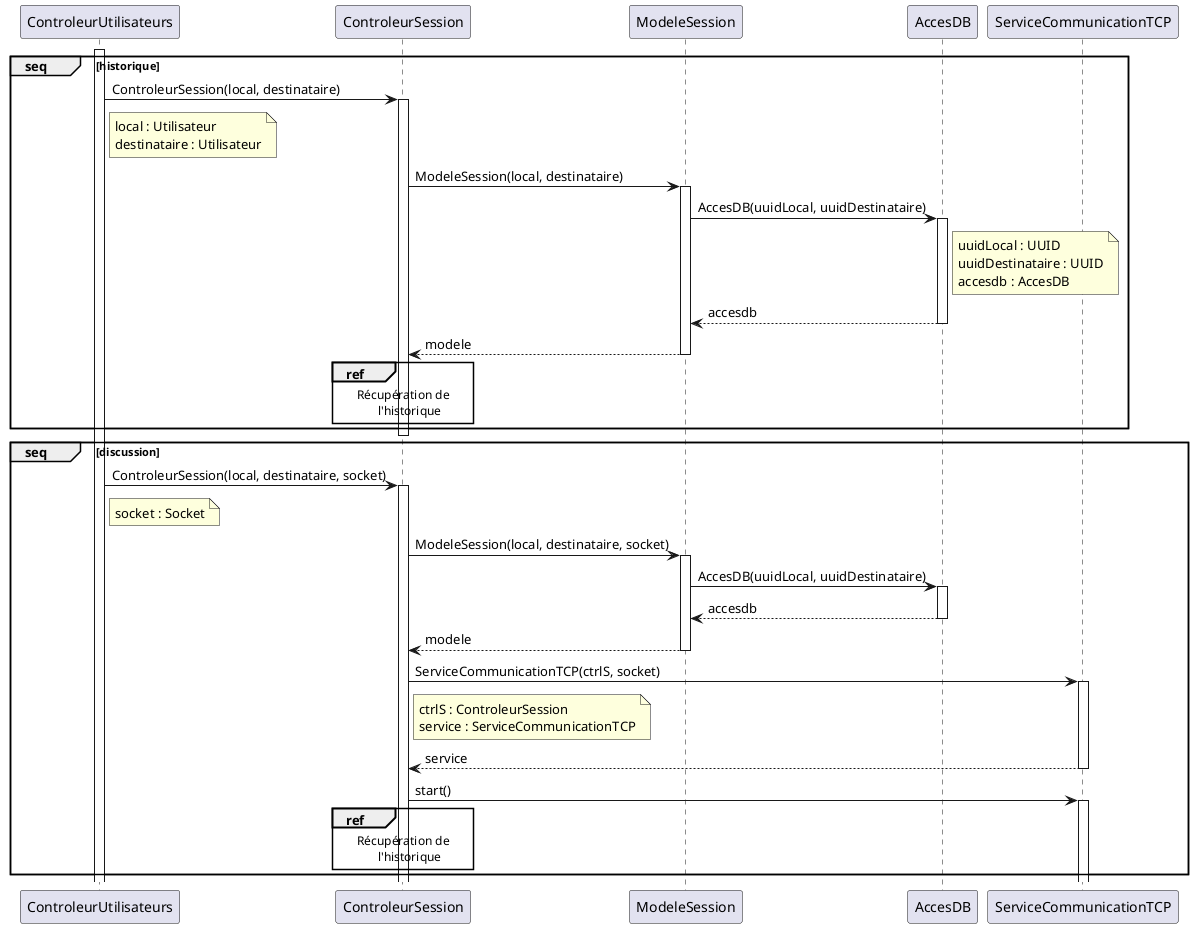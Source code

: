 @startuml creation_session
activate ControleurUtilisateurs
group seq [historique]
ControleurUtilisateurs -> ControleurSession : ControleurSession(local, destinataire)
note right of ControleurUtilisateurs
local : Utilisateur
destinataire : Utilisateur
end note
activate ControleurSession
ControleurSession -> ModeleSession : ModeleSession(local, destinataire)
activate ModeleSession
ModeleSession -> AccesDB : AccesDB(uuidLocal, uuidDestinataire)
note right of AccesDB
uuidLocal : UUID
uuidDestinataire : UUID
accesdb : AccesDB
end note
activate AccesDB
AccesDB --> ModeleSession : accesdb
deactivate AccesDB
ModeleSession --> ControleurSession : modele
deactivate ModeleSession
ref over ControleurSession
    Récupération de
        l'historique
end ref
end seq
deactivate ControleurSession
group seq [discussion]
ControleurUtilisateurs -> ControleurSession : ControleurSession(local, destinataire, socket)
note right of ControleurUtilisateurs
socket : Socket
end note
activate ControleurSession
ControleurSession -> ModeleSession : ModeleSession(local, destinataire, socket)
activate ModeleSession
ModeleSession -> AccesDB : AccesDB(uuidLocal, uuidDestinataire)
activate AccesDB
AccesDB --> ModeleSession : accesdb
deactivate AccesDB
ModeleSession --> ControleurSession : modele
deactivate ModeleSession
ControleurSession -> ServiceCommunicationTCP : ServiceCommunicationTCP(ctrlS, socket)
note right of ControleurSession
ctrlS : ControleurSession
service : ServiceCommunicationTCP
end note
activate ServiceCommunicationTCP
ServiceCommunicationTCP --> ControleurSession : service
deactivate ServiceCommunicationTCP
ControleurSession -> ServiceCommunicationTCP : start()
activate ServiceCommunicationTCP
ref over ControleurSession
    Récupération de
        l'historique
end ref
end seq
@enduml
